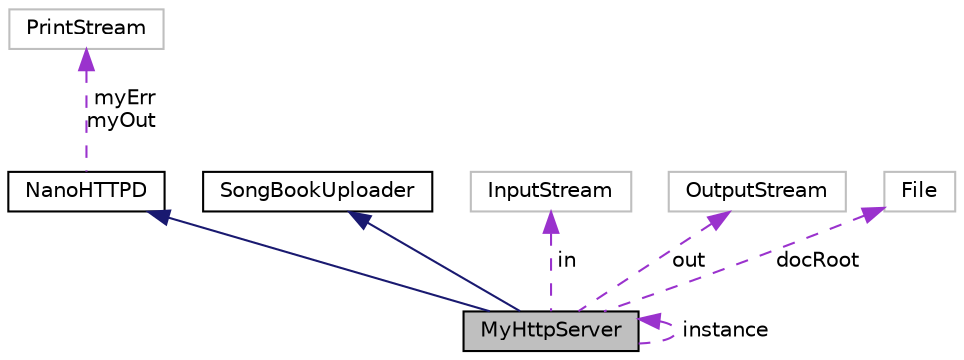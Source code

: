 digraph G
{
  edge [fontname="Helvetica",fontsize="10",labelfontname="Helvetica",labelfontsize="10"];
  node [fontname="Helvetica",fontsize="10",shape=record];
  Node1 [label="MyHttpServer",height=0.2,width=0.4,color="black", fillcolor="grey75", style="filled" fontcolor="black"];
  Node2 -> Node1 [dir="back",color="midnightblue",fontsize="10",style="solid",fontname="Helvetica"];
  Node2 [label="NanoHTTPD",height=0.2,width=0.4,color="black", fillcolor="white", style="filled",URL="$classcom_1_1axcoto_1_1shinjuku_1_1maki_1_1_nano_h_t_t_p_d.html"];
  Node3 -> Node2 [dir="back",color="darkorchid3",fontsize="10",style="dashed",label=" myErr\nmyOut" ,fontname="Helvetica"];
  Node3 [label="PrintStream",height=0.2,width=0.4,color="grey75", fillcolor="white", style="filled"];
  Node4 -> Node1 [dir="back",color="midnightblue",fontsize="10",style="solid",fontname="Helvetica"];
  Node4 [label="SongBookUploader",height=0.2,width=0.4,color="black", fillcolor="white", style="filled",URL="$interfacecom_1_1axcoto_1_1shinjuku_1_1maki_1_1_song_book_uploader.html"];
  Node5 -> Node1 [dir="back",color="darkorchid3",fontsize="10",style="dashed",label=" in" ,fontname="Helvetica"];
  Node5 [label="InputStream",height=0.2,width=0.4,color="grey75", fillcolor="white", style="filled"];
  Node6 -> Node1 [dir="back",color="darkorchid3",fontsize="10",style="dashed",label=" out" ,fontname="Helvetica"];
  Node6 [label="OutputStream",height=0.2,width=0.4,color="grey75", fillcolor="white", style="filled"];
  Node1 -> Node1 [dir="back",color="darkorchid3",fontsize="10",style="dashed",label=" instance" ,fontname="Helvetica"];
  Node7 -> Node1 [dir="back",color="darkorchid3",fontsize="10",style="dashed",label=" docRoot" ,fontname="Helvetica"];
  Node7 [label="File",height=0.2,width=0.4,color="grey75", fillcolor="white", style="filled"];
}
